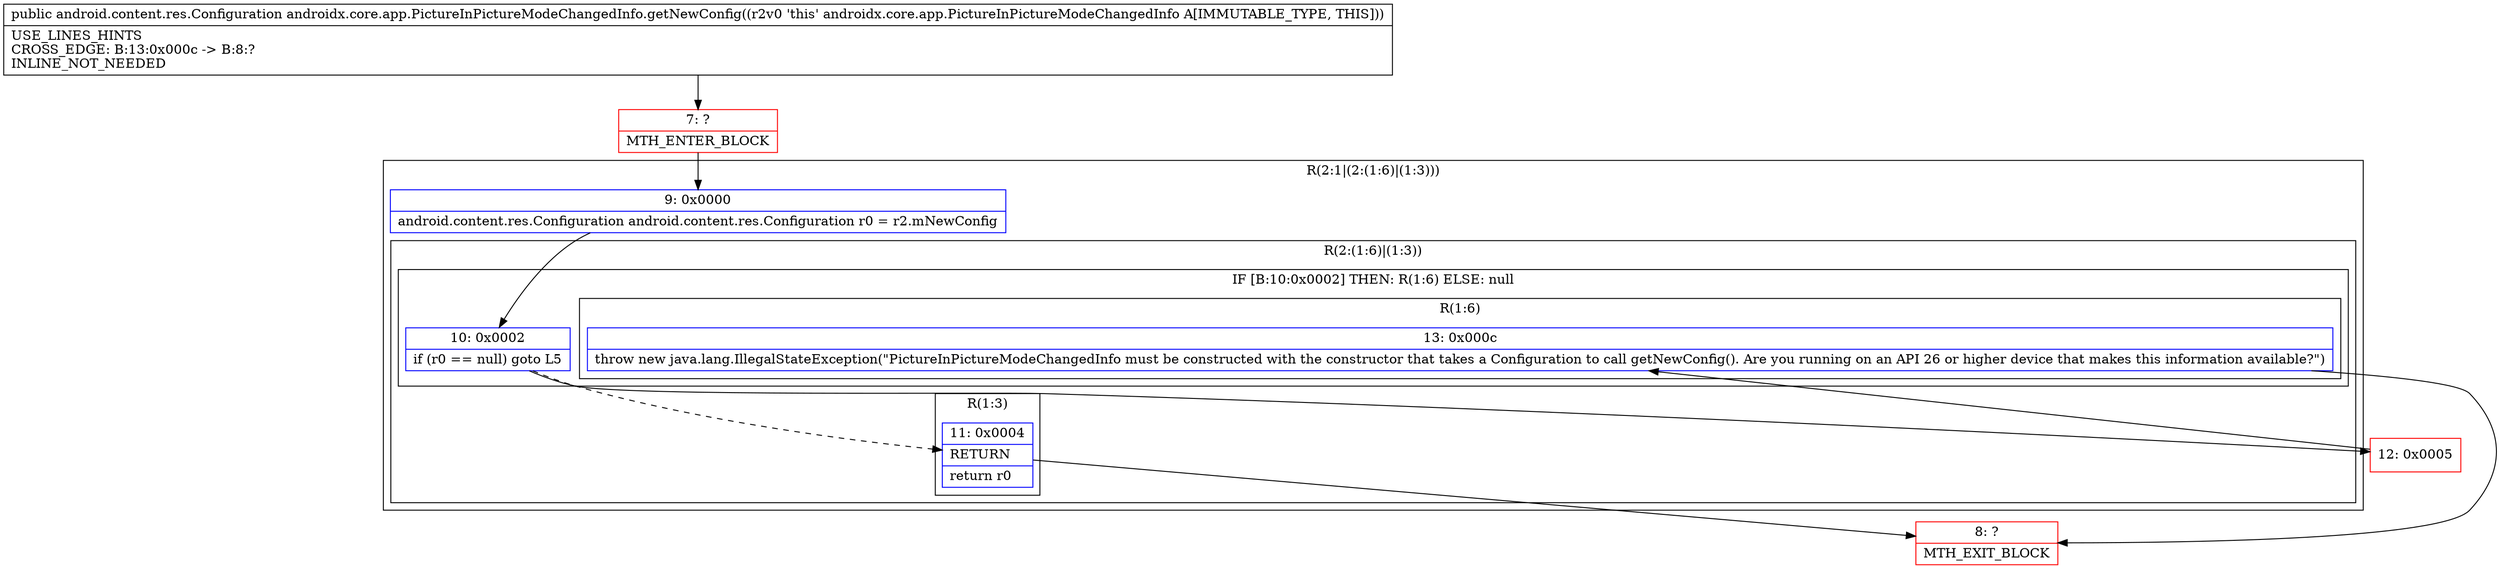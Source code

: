digraph "CFG forandroidx.core.app.PictureInPictureModeChangedInfo.getNewConfig()Landroid\/content\/res\/Configuration;" {
subgraph cluster_Region_1376137876 {
label = "R(2:1|(2:(1:6)|(1:3)))";
node [shape=record,color=blue];
Node_9 [shape=record,label="{9\:\ 0x0000|android.content.res.Configuration android.content.res.Configuration r0 = r2.mNewConfig\l}"];
subgraph cluster_Region_1573583184 {
label = "R(2:(1:6)|(1:3))";
node [shape=record,color=blue];
subgraph cluster_IfRegion_1430438921 {
label = "IF [B:10:0x0002] THEN: R(1:6) ELSE: null";
node [shape=record,color=blue];
Node_10 [shape=record,label="{10\:\ 0x0002|if (r0 == null) goto L5\l}"];
subgraph cluster_Region_514178043 {
label = "R(1:6)";
node [shape=record,color=blue];
Node_13 [shape=record,label="{13\:\ 0x000c|throw new java.lang.IllegalStateException(\"PictureInPictureModeChangedInfo must be constructed with the constructor that takes a Configuration to call getNewConfig(). Are you running on an API 26 or higher device that makes this information available?\")\l}"];
}
}
subgraph cluster_Region_1573113319 {
label = "R(1:3)";
node [shape=record,color=blue];
Node_11 [shape=record,label="{11\:\ 0x0004|RETURN\l|return r0\l}"];
}
}
}
Node_7 [shape=record,color=red,label="{7\:\ ?|MTH_ENTER_BLOCK\l}"];
Node_8 [shape=record,color=red,label="{8\:\ ?|MTH_EXIT_BLOCK\l}"];
Node_12 [shape=record,color=red,label="{12\:\ 0x0005}"];
MethodNode[shape=record,label="{public android.content.res.Configuration androidx.core.app.PictureInPictureModeChangedInfo.getNewConfig((r2v0 'this' androidx.core.app.PictureInPictureModeChangedInfo A[IMMUTABLE_TYPE, THIS]))  | USE_LINES_HINTS\lCROSS_EDGE: B:13:0x000c \-\> B:8:?\lINLINE_NOT_NEEDED\l}"];
MethodNode -> Node_7;Node_9 -> Node_10;
Node_10 -> Node_11[style=dashed];
Node_10 -> Node_12;
Node_13 -> Node_8;
Node_11 -> Node_8;
Node_7 -> Node_9;
Node_12 -> Node_13;
}


